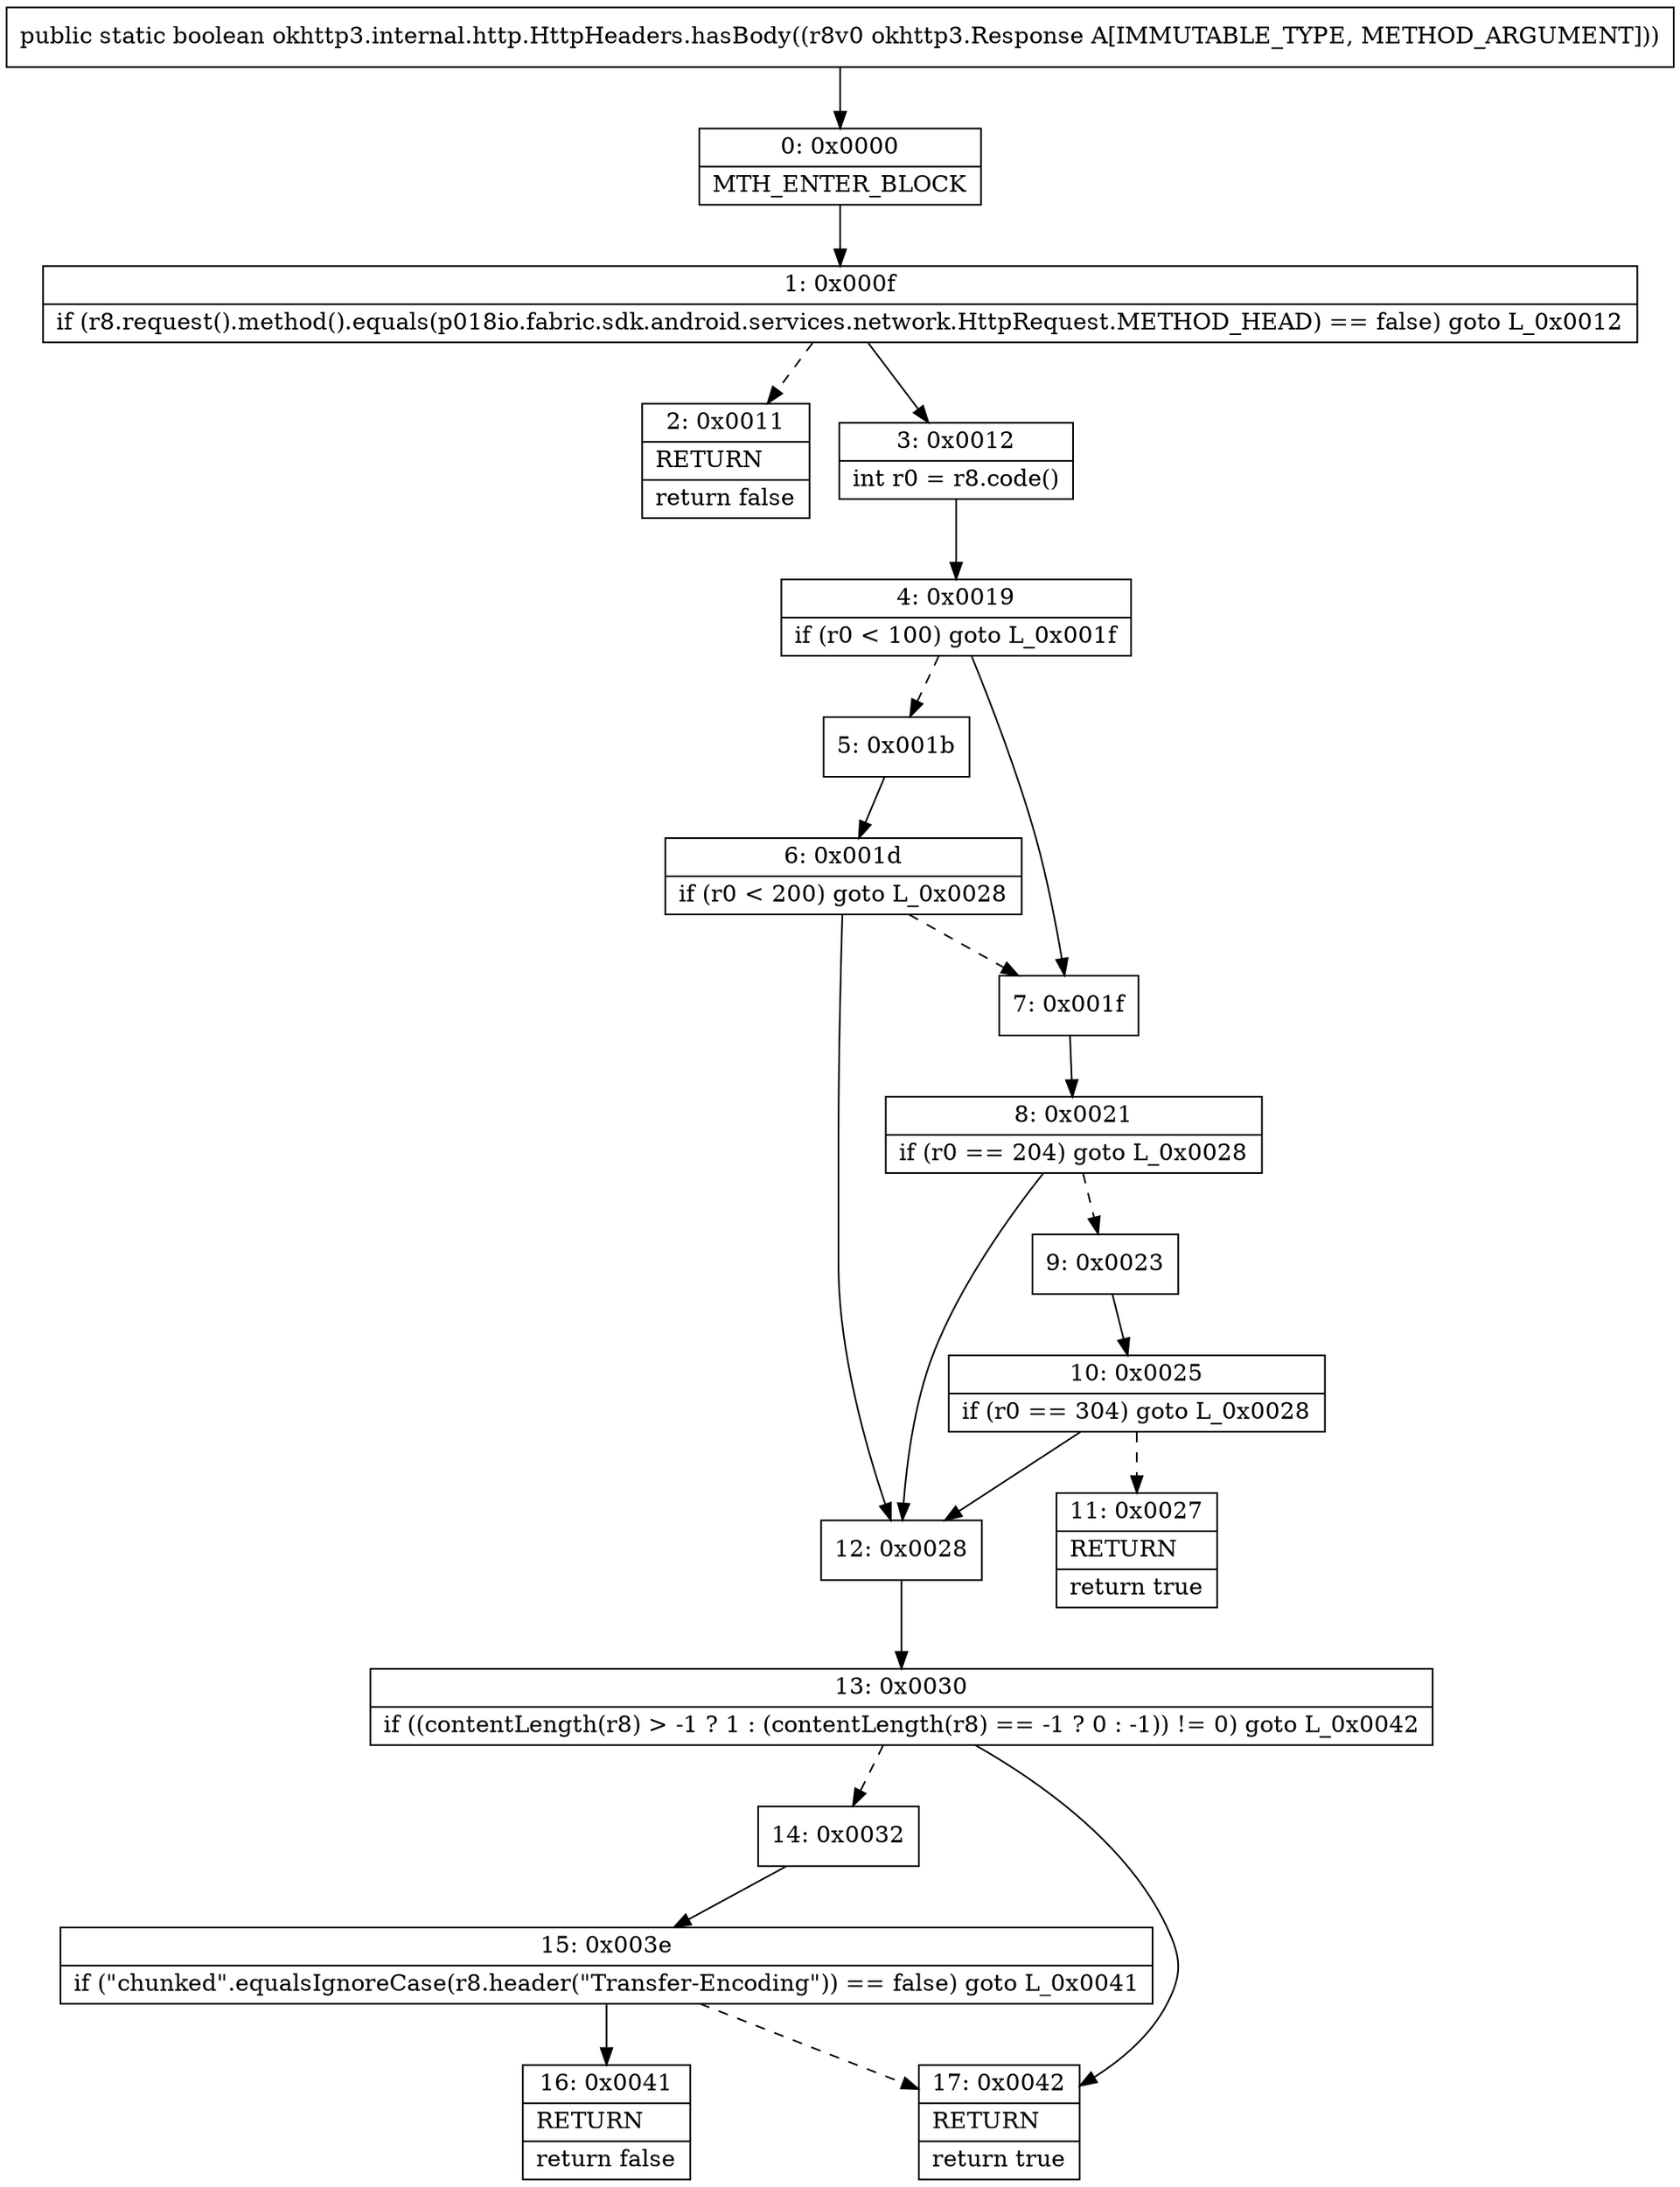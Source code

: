 digraph "CFG forokhttp3.internal.http.HttpHeaders.hasBody(Lokhttp3\/Response;)Z" {
Node_0 [shape=record,label="{0\:\ 0x0000|MTH_ENTER_BLOCK\l}"];
Node_1 [shape=record,label="{1\:\ 0x000f|if (r8.request().method().equals(p018io.fabric.sdk.android.services.network.HttpRequest.METHOD_HEAD) == false) goto L_0x0012\l}"];
Node_2 [shape=record,label="{2\:\ 0x0011|RETURN\l|return false\l}"];
Node_3 [shape=record,label="{3\:\ 0x0012|int r0 = r8.code()\l}"];
Node_4 [shape=record,label="{4\:\ 0x0019|if (r0 \< 100) goto L_0x001f\l}"];
Node_5 [shape=record,label="{5\:\ 0x001b}"];
Node_6 [shape=record,label="{6\:\ 0x001d|if (r0 \< 200) goto L_0x0028\l}"];
Node_7 [shape=record,label="{7\:\ 0x001f}"];
Node_8 [shape=record,label="{8\:\ 0x0021|if (r0 == 204) goto L_0x0028\l}"];
Node_9 [shape=record,label="{9\:\ 0x0023}"];
Node_10 [shape=record,label="{10\:\ 0x0025|if (r0 == 304) goto L_0x0028\l}"];
Node_11 [shape=record,label="{11\:\ 0x0027|RETURN\l|return true\l}"];
Node_12 [shape=record,label="{12\:\ 0x0028}"];
Node_13 [shape=record,label="{13\:\ 0x0030|if ((contentLength(r8) \> \-1 ? 1 : (contentLength(r8) == \-1 ? 0 : \-1)) != 0) goto L_0x0042\l}"];
Node_14 [shape=record,label="{14\:\ 0x0032}"];
Node_15 [shape=record,label="{15\:\ 0x003e|if (\"chunked\".equalsIgnoreCase(r8.header(\"Transfer\-Encoding\")) == false) goto L_0x0041\l}"];
Node_16 [shape=record,label="{16\:\ 0x0041|RETURN\l|return false\l}"];
Node_17 [shape=record,label="{17\:\ 0x0042|RETURN\l|return true\l}"];
MethodNode[shape=record,label="{public static boolean okhttp3.internal.http.HttpHeaders.hasBody((r8v0 okhttp3.Response A[IMMUTABLE_TYPE, METHOD_ARGUMENT])) }"];
MethodNode -> Node_0;
Node_0 -> Node_1;
Node_1 -> Node_2[style=dashed];
Node_1 -> Node_3;
Node_3 -> Node_4;
Node_4 -> Node_5[style=dashed];
Node_4 -> Node_7;
Node_5 -> Node_6;
Node_6 -> Node_7[style=dashed];
Node_6 -> Node_12;
Node_7 -> Node_8;
Node_8 -> Node_9[style=dashed];
Node_8 -> Node_12;
Node_9 -> Node_10;
Node_10 -> Node_11[style=dashed];
Node_10 -> Node_12;
Node_12 -> Node_13;
Node_13 -> Node_14[style=dashed];
Node_13 -> Node_17;
Node_14 -> Node_15;
Node_15 -> Node_16;
Node_15 -> Node_17[style=dashed];
}

